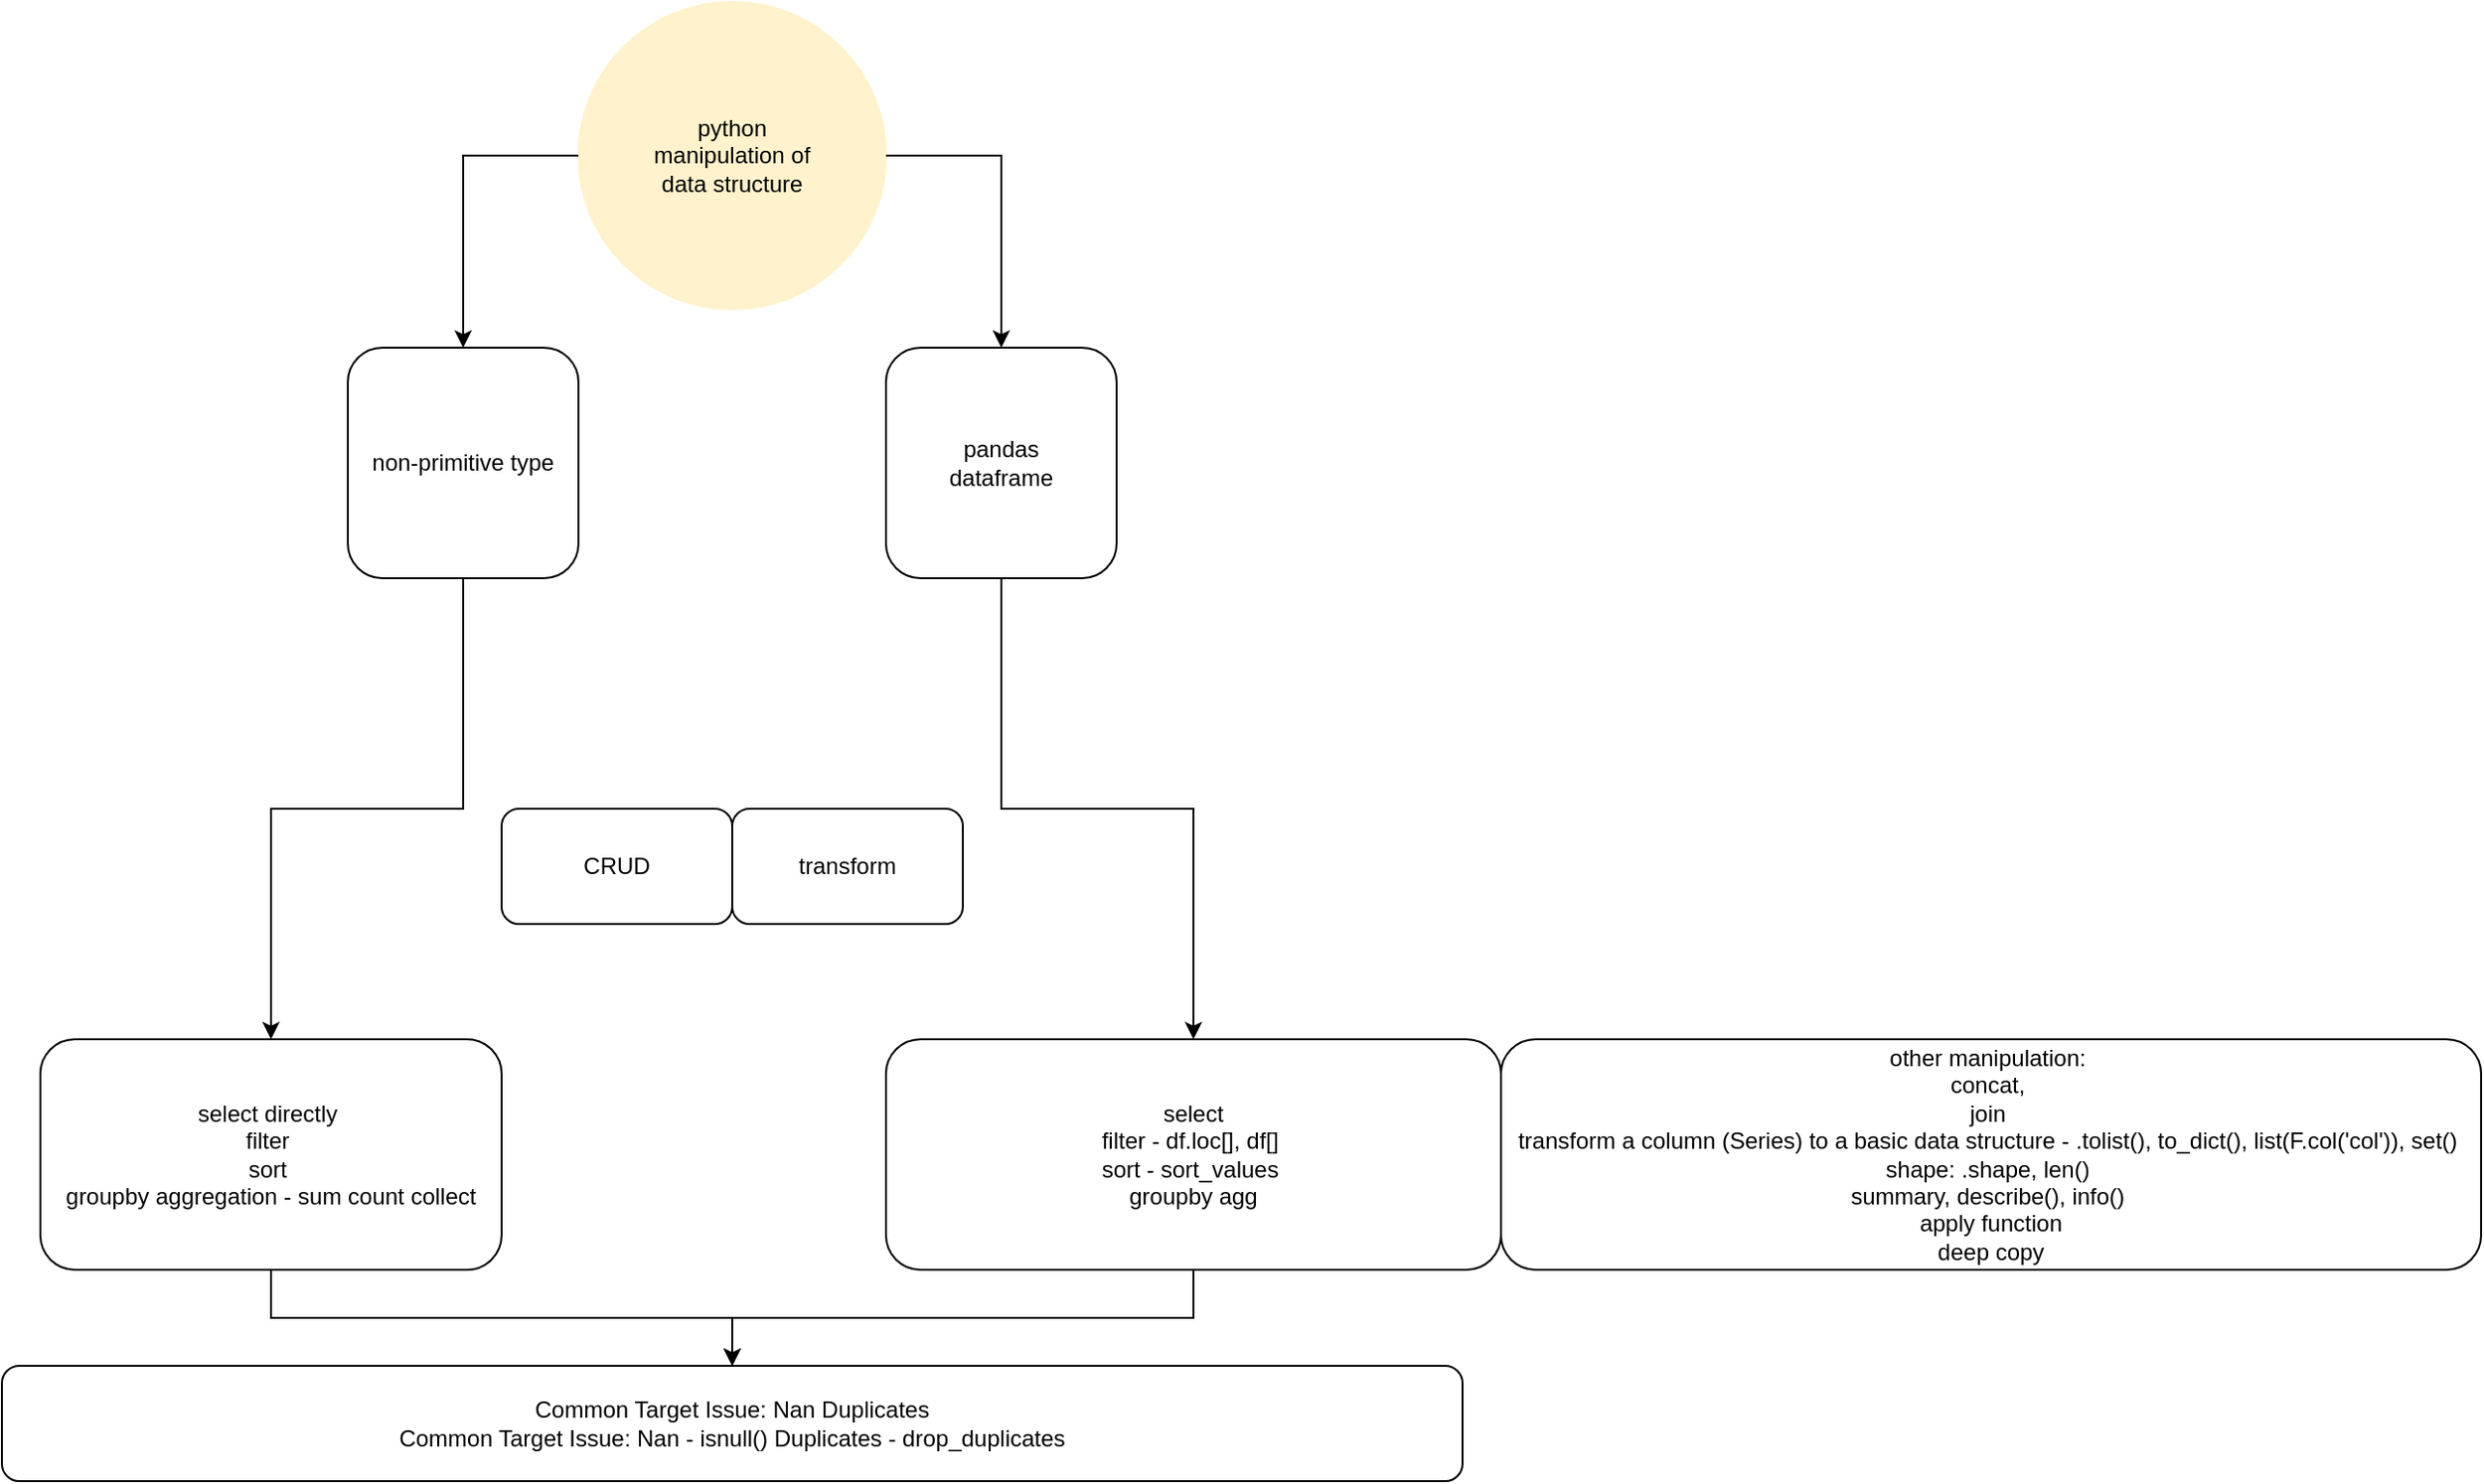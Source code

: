 <mxGraphModel dx="1447" dy="581" grid="1" gridSize="10" guides="1" tooltips="1" connect="1" arrows="1" fold="1" page="1" pageScale="1" pageWidth="827" pageHeight="1169" background="#ffffff"><root><mxCell id="0"/><mxCell id="1" parent="0"/><mxCell id="12" value="" style="edgeStyle=orthogonalEdgeStyle;rounded=0;html=1;jettySize=auto;orthogonalLoop=1;" edge="1" parent="1" source="2" target="11"><mxGeometry relative="1" as="geometry"/></mxCell><mxCell id="2" value="non-primitive type" style="rounded=1;whiteSpace=wrap;html=1;" vertex="1" parent="1"><mxGeometry x="120" y="320" width="120" height="120" as="geometry"/></mxCell><mxCell id="21" value="" style="edgeStyle=orthogonalEdgeStyle;rounded=0;html=1;jettySize=auto;orthogonalLoop=1;" edge="1" parent="1" source="11" target="20"><mxGeometry relative="1" as="geometry"/></mxCell><mxCell id="11" value="&lt;span&gt;select directly&amp;nbsp;&lt;/span&gt;&lt;div&gt;&lt;span&gt;filter&amp;nbsp;&lt;/span&gt;&lt;/div&gt;&lt;div&gt;&lt;span&gt;sort&amp;nbsp;&lt;/span&gt;&lt;/div&gt;&lt;div&gt;&lt;span&gt;groupby aggregation - sum count collect&lt;/span&gt;&lt;/div&gt;" style="rounded=1;whiteSpace=wrap;html=1;" vertex="1" parent="1"><mxGeometry x="-40" y="680" width="240" height="120" as="geometry"/></mxCell><mxCell id="3" value="&lt;div&gt;python&lt;/div&gt;&lt;div&gt;manipulation of&lt;/div&gt;data structure" style="ellipse;whiteSpace=wrap;html=1;aspect=fixed;fillColor=#FFF2CC;shadow=0;strokeColor=#FFF2CC;" vertex="1" parent="1"><mxGeometry x="240" y="140" width="160" height="160" as="geometry"/></mxCell><mxCell id="17" value="" style="edgeStyle=orthogonalEdgeStyle;rounded=0;html=1;jettySize=auto;orthogonalLoop=1;" edge="1" parent="1" source="4" target="16"><mxGeometry relative="1" as="geometry"/></mxCell><mxCell id="4" value="pandas&lt;div&gt;dataframe&lt;/div&gt;" style="rounded=1;whiteSpace=wrap;html=1;" vertex="1" parent="1"><mxGeometry x="400" y="320" width="120" height="120" as="geometry"/></mxCell><mxCell id="22" value="" style="edgeStyle=orthogonalEdgeStyle;rounded=0;html=1;jettySize=auto;orthogonalLoop=1;" edge="1" parent="1" source="16" target="20"><mxGeometry relative="1" as="geometry"/></mxCell><mxCell id="16" value="&lt;span&gt;select&lt;/span&gt;&lt;div&gt;&lt;span&gt;filter - df.loc[], df[]&amp;nbsp;&lt;/span&gt;&lt;/div&gt;&lt;div&gt;&lt;span&gt;sort - sort_values&amp;nbsp;&lt;/span&gt;&lt;/div&gt;&lt;div&gt;&lt;span&gt;groupby agg&lt;/span&gt;&lt;br&gt;&lt;/div&gt;" style="rounded=1;whiteSpace=wrap;html=1;" vertex="1" parent="1"><mxGeometry x="400" y="680" width="320" height="120" as="geometry"/></mxCell><mxCell id="5" value="" style="edgeStyle=orthogonalEdgeStyle;rounded=0;html=1;jettySize=auto;orthogonalLoop=1;entryX=0.5;entryY=0;exitX=1;exitY=0.5;" edge="1" source="3" parent="1" target="4"><mxGeometry relative="1" as="geometry"><mxPoint x="440" y="220" as="targetPoint"/><Array as="points"><mxPoint x="460" y="220"/></Array></mxGeometry></mxCell><mxCell id="6" value="" style="edgeStyle=orthogonalEdgeStyle;rounded=0;html=1;jettySize=auto;orthogonalLoop=1;exitX=0;exitY=0.5;" edge="1" source="3" parent="1" target="2"><mxGeometry relative="1" as="geometry"><mxPoint x="200" y="220" as="targetPoint"/><Array as="points"><mxPoint x="180" y="220"/><mxPoint x="180" y="300"/><mxPoint x="180" y="300"/></Array></mxGeometry></mxCell><mxCell id="7" value="CRUD" style="rounded=1;whiteSpace=wrap;html=1;" vertex="1" parent="1"><mxGeometry x="200" y="560" width="120" height="60" as="geometry"/></mxCell><mxCell id="8" value="transform" style="rounded=1;whiteSpace=wrap;html=1;" vertex="1" parent="1"><mxGeometry x="320" y="560" width="120" height="60" as="geometry"/></mxCell><mxCell id="19" value="&lt;span&gt;other manipulation:&amp;nbsp;&lt;/span&gt;&lt;div&gt;&lt;span&gt;concat,&amp;nbsp;&lt;/span&gt;&lt;/div&gt;&lt;div&gt;&lt;span&gt;join&amp;nbsp;&lt;/span&gt;&lt;/div&gt;&lt;div&gt;&lt;span&gt;transform a column (Series) to a basic data structure - .tolist(), to_dict(), list(F.col('col')), set()&amp;nbsp;&lt;/span&gt;&lt;/div&gt;&lt;div&gt;&lt;span&gt;shape: .shape, len()&amp;nbsp;&lt;/span&gt;&lt;/div&gt;&lt;div&gt;&lt;span&gt;summary, describe(), info()&amp;nbsp;&lt;/span&gt;&lt;/div&gt;&lt;div&gt;&lt;span&gt;apply function&lt;/span&gt;&lt;/div&gt;&lt;div&gt;&lt;span&gt;deep copy&lt;/span&gt;&lt;/div&gt;" style="rounded=1;whiteSpace=wrap;html=1;" vertex="1" parent="1"><mxGeometry x="720" y="680" width="510" height="120" as="geometry"/></mxCell><mxCell id="20" value="&lt;span&gt;Common Target Issue: Nan Duplicates&lt;/span&gt;&lt;div&gt;&lt;span&gt;Common Target Issue: Nan - isnull() Duplicates - drop_duplicates&lt;/span&gt;&lt;span&gt;&lt;br&gt;&lt;/span&gt;&lt;/div&gt;" style="rounded=1;whiteSpace=wrap;html=1;" vertex="1" parent="1"><mxGeometry x="-60" y="850" width="760" height="60" as="geometry"/></mxCell></root></mxGraphModel>